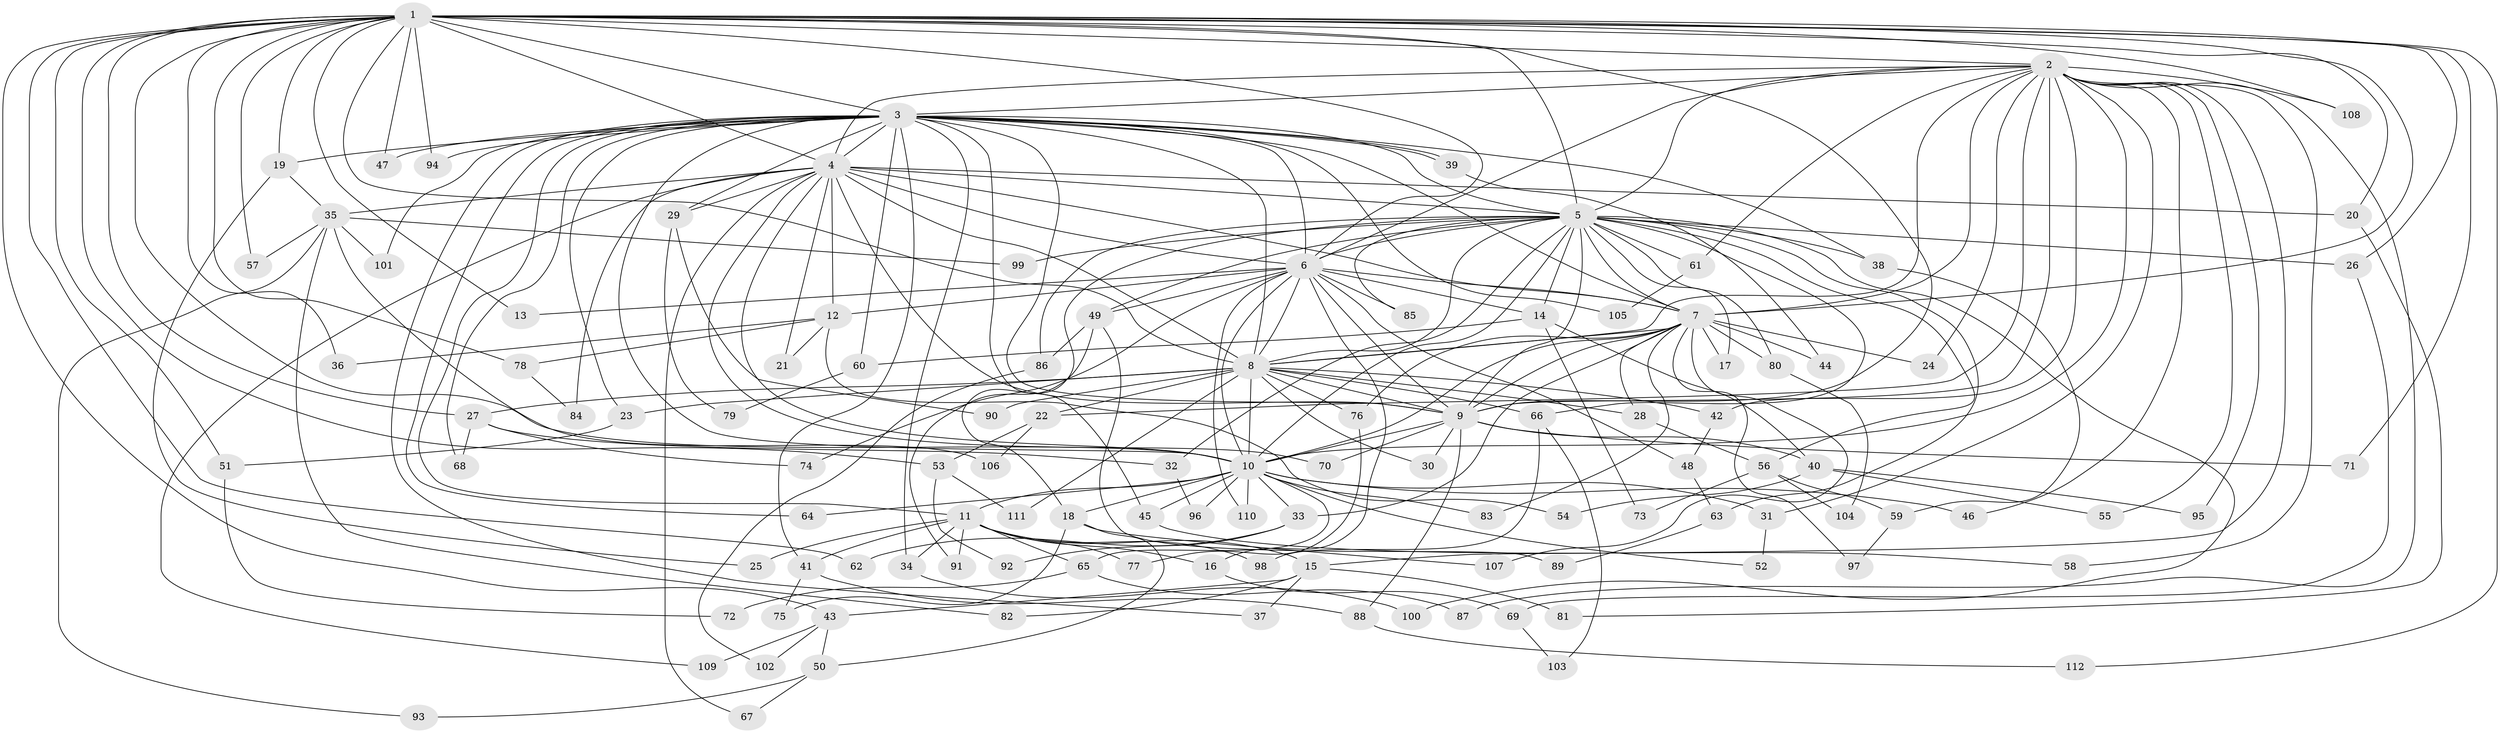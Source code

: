 // coarse degree distribution, {23: 0.011904761904761904, 25: 0.023809523809523808, 16: 0.011904761904761904, 24: 0.011904761904761904, 19: 0.011904761904761904, 15: 0.011904761904761904, 17: 0.011904761904761904, 11: 0.011904761904761904, 6: 0.047619047619047616, 2: 0.4880952380952381, 7: 0.023809523809523808, 3: 0.21428571428571427, 4: 0.09523809523809523, 8: 0.011904761904761904, 5: 0.011904761904761904}
// Generated by graph-tools (version 1.1) at 2025/51/02/27/25 19:51:48]
// undirected, 112 vertices, 249 edges
graph export_dot {
graph [start="1"]
  node [color=gray90,style=filled];
  1;
  2;
  3;
  4;
  5;
  6;
  7;
  8;
  9;
  10;
  11;
  12;
  13;
  14;
  15;
  16;
  17;
  18;
  19;
  20;
  21;
  22;
  23;
  24;
  25;
  26;
  27;
  28;
  29;
  30;
  31;
  32;
  33;
  34;
  35;
  36;
  37;
  38;
  39;
  40;
  41;
  42;
  43;
  44;
  45;
  46;
  47;
  48;
  49;
  50;
  51;
  52;
  53;
  54;
  55;
  56;
  57;
  58;
  59;
  60;
  61;
  62;
  63;
  64;
  65;
  66;
  67;
  68;
  69;
  70;
  71;
  72;
  73;
  74;
  75;
  76;
  77;
  78;
  79;
  80;
  81;
  82;
  83;
  84;
  85;
  86;
  87;
  88;
  89;
  90;
  91;
  92;
  93;
  94;
  95;
  96;
  97;
  98;
  99;
  100;
  101;
  102;
  103;
  104;
  105;
  106;
  107;
  108;
  109;
  110;
  111;
  112;
  1 -- 2;
  1 -- 3;
  1 -- 4;
  1 -- 5;
  1 -- 6;
  1 -- 7;
  1 -- 8;
  1 -- 9;
  1 -- 10;
  1 -- 13;
  1 -- 19;
  1 -- 20;
  1 -- 26;
  1 -- 27;
  1 -- 36;
  1 -- 43;
  1 -- 47;
  1 -- 51;
  1 -- 53;
  1 -- 57;
  1 -- 62;
  1 -- 71;
  1 -- 78;
  1 -- 94;
  1 -- 108;
  1 -- 112;
  2 -- 3;
  2 -- 4;
  2 -- 5;
  2 -- 6;
  2 -- 7;
  2 -- 8;
  2 -- 9;
  2 -- 10;
  2 -- 15;
  2 -- 22;
  2 -- 24;
  2 -- 31;
  2 -- 42;
  2 -- 46;
  2 -- 55;
  2 -- 58;
  2 -- 61;
  2 -- 87;
  2 -- 95;
  2 -- 108;
  3 -- 4;
  3 -- 5;
  3 -- 6;
  3 -- 7;
  3 -- 8;
  3 -- 9;
  3 -- 10;
  3 -- 11;
  3 -- 19;
  3 -- 23;
  3 -- 29;
  3 -- 34;
  3 -- 37;
  3 -- 38;
  3 -- 39;
  3 -- 39;
  3 -- 41;
  3 -- 45;
  3 -- 47;
  3 -- 60;
  3 -- 64;
  3 -- 68;
  3 -- 94;
  3 -- 101;
  3 -- 105;
  4 -- 5;
  4 -- 6;
  4 -- 7;
  4 -- 8;
  4 -- 9;
  4 -- 10;
  4 -- 12;
  4 -- 20;
  4 -- 21;
  4 -- 29;
  4 -- 35;
  4 -- 67;
  4 -- 70;
  4 -- 84;
  4 -- 109;
  5 -- 6;
  5 -- 7;
  5 -- 8;
  5 -- 9;
  5 -- 10;
  5 -- 14;
  5 -- 17;
  5 -- 18;
  5 -- 26;
  5 -- 32;
  5 -- 38;
  5 -- 49;
  5 -- 56;
  5 -- 61;
  5 -- 63;
  5 -- 66;
  5 -- 80;
  5 -- 85;
  5 -- 86;
  5 -- 99;
  5 -- 100;
  6 -- 7;
  6 -- 8;
  6 -- 9;
  6 -- 10;
  6 -- 12;
  6 -- 13;
  6 -- 14;
  6 -- 16;
  6 -- 48;
  6 -- 49;
  6 -- 74;
  6 -- 85;
  6 -- 110;
  7 -- 8;
  7 -- 9;
  7 -- 10;
  7 -- 17;
  7 -- 24;
  7 -- 28;
  7 -- 33;
  7 -- 44;
  7 -- 76;
  7 -- 80;
  7 -- 83;
  7 -- 97;
  7 -- 107;
  8 -- 9;
  8 -- 10;
  8 -- 22;
  8 -- 23;
  8 -- 27;
  8 -- 28;
  8 -- 30;
  8 -- 42;
  8 -- 66;
  8 -- 76;
  8 -- 90;
  8 -- 111;
  9 -- 10;
  9 -- 30;
  9 -- 40;
  9 -- 70;
  9 -- 71;
  9 -- 88;
  10 -- 11;
  10 -- 18;
  10 -- 31;
  10 -- 33;
  10 -- 45;
  10 -- 46;
  10 -- 52;
  10 -- 64;
  10 -- 65;
  10 -- 83;
  10 -- 96;
  10 -- 110;
  11 -- 15;
  11 -- 16;
  11 -- 25;
  11 -- 34;
  11 -- 41;
  11 -- 65;
  11 -- 77;
  11 -- 91;
  11 -- 98;
  12 -- 21;
  12 -- 36;
  12 -- 54;
  12 -- 78;
  14 -- 40;
  14 -- 60;
  14 -- 73;
  15 -- 37;
  15 -- 43;
  15 -- 81;
  15 -- 82;
  16 -- 69;
  18 -- 50;
  18 -- 75;
  18 -- 107;
  19 -- 25;
  19 -- 35;
  20 -- 81;
  22 -- 53;
  22 -- 106;
  23 -- 51;
  26 -- 69;
  27 -- 32;
  27 -- 68;
  27 -- 74;
  28 -- 56;
  29 -- 79;
  29 -- 90;
  31 -- 52;
  32 -- 96;
  33 -- 62;
  33 -- 92;
  34 -- 100;
  35 -- 57;
  35 -- 82;
  35 -- 93;
  35 -- 99;
  35 -- 101;
  35 -- 106;
  38 -- 59;
  39 -- 44;
  40 -- 54;
  40 -- 55;
  40 -- 95;
  41 -- 75;
  41 -- 88;
  42 -- 48;
  43 -- 50;
  43 -- 102;
  43 -- 109;
  45 -- 58;
  48 -- 63;
  49 -- 86;
  49 -- 89;
  49 -- 91;
  50 -- 67;
  50 -- 93;
  51 -- 72;
  53 -- 92;
  53 -- 111;
  56 -- 59;
  56 -- 73;
  56 -- 104;
  59 -- 97;
  60 -- 79;
  61 -- 105;
  63 -- 89;
  65 -- 72;
  65 -- 87;
  66 -- 98;
  66 -- 103;
  69 -- 103;
  76 -- 77;
  78 -- 84;
  80 -- 104;
  86 -- 102;
  88 -- 112;
}
